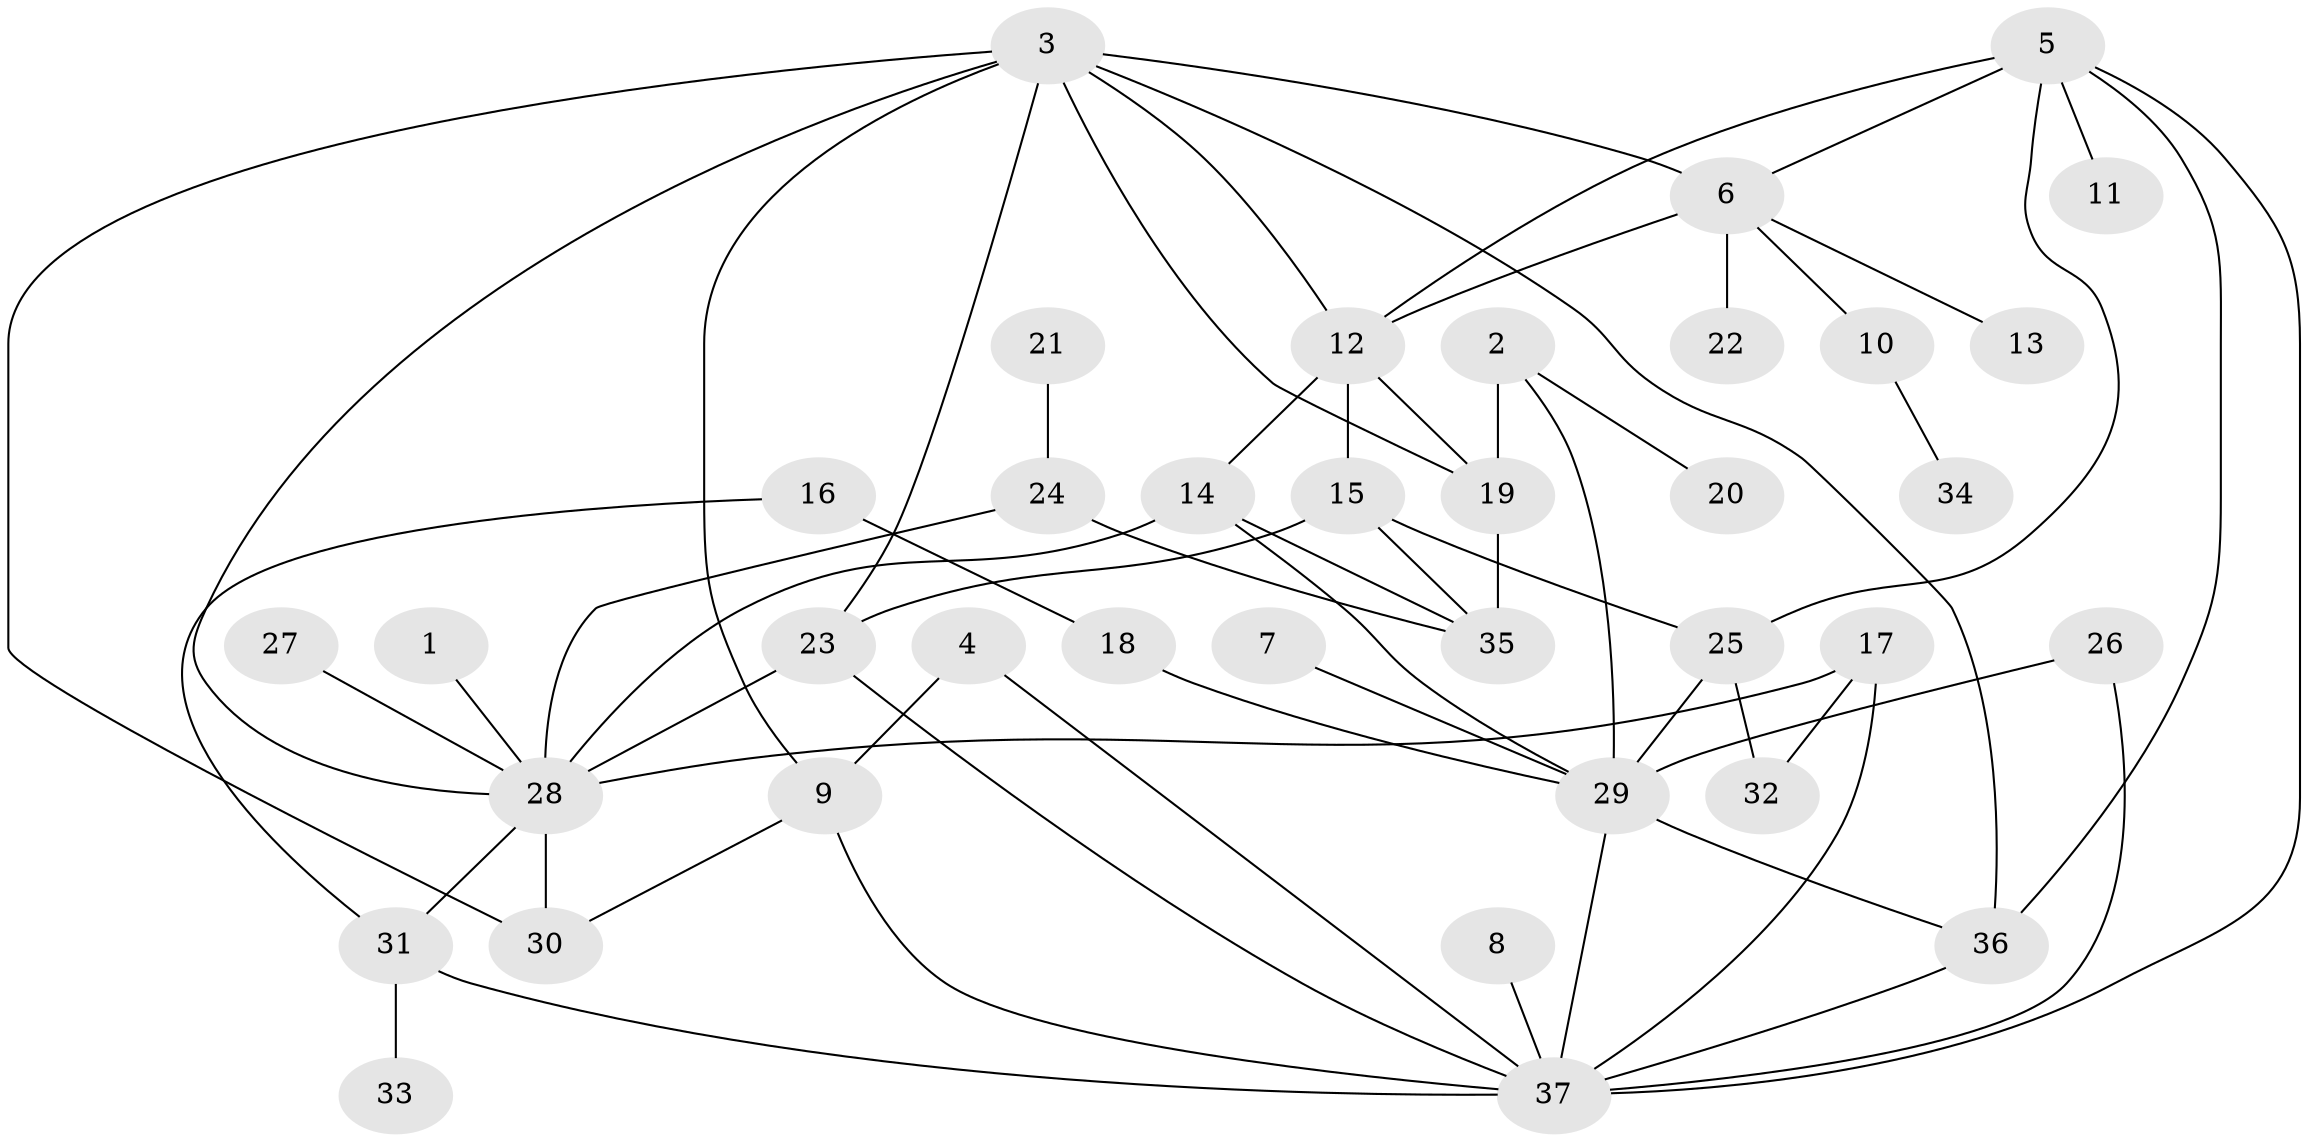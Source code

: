 // original degree distribution, {6: 0.06756756756756757, 3: 0.17567567567567569, 4: 0.16216216216216217, 5: 0.04054054054054054, 2: 0.32432432432432434, 1: 0.21621621621621623, 8: 0.013513513513513514}
// Generated by graph-tools (version 1.1) at 2025/25/03/09/25 03:25:34]
// undirected, 37 vertices, 62 edges
graph export_dot {
graph [start="1"]
  node [color=gray90,style=filled];
  1;
  2;
  3;
  4;
  5;
  6;
  7;
  8;
  9;
  10;
  11;
  12;
  13;
  14;
  15;
  16;
  17;
  18;
  19;
  20;
  21;
  22;
  23;
  24;
  25;
  26;
  27;
  28;
  29;
  30;
  31;
  32;
  33;
  34;
  35;
  36;
  37;
  1 -- 28 [weight=1.0];
  2 -- 19 [weight=1.0];
  2 -- 20 [weight=1.0];
  2 -- 29 [weight=1.0];
  3 -- 6 [weight=2.0];
  3 -- 9 [weight=1.0];
  3 -- 12 [weight=1.0];
  3 -- 19 [weight=1.0];
  3 -- 23 [weight=1.0];
  3 -- 28 [weight=1.0];
  3 -- 30 [weight=2.0];
  3 -- 36 [weight=1.0];
  4 -- 9 [weight=1.0];
  4 -- 37 [weight=1.0];
  5 -- 6 [weight=1.0];
  5 -- 11 [weight=1.0];
  5 -- 12 [weight=1.0];
  5 -- 25 [weight=1.0];
  5 -- 36 [weight=1.0];
  5 -- 37 [weight=1.0];
  6 -- 10 [weight=1.0];
  6 -- 12 [weight=1.0];
  6 -- 13 [weight=1.0];
  6 -- 22 [weight=1.0];
  7 -- 29 [weight=1.0];
  8 -- 37 [weight=1.0];
  9 -- 30 [weight=1.0];
  9 -- 37 [weight=1.0];
  10 -- 34 [weight=1.0];
  12 -- 14 [weight=1.0];
  12 -- 15 [weight=1.0];
  12 -- 19 [weight=1.0];
  14 -- 28 [weight=1.0];
  14 -- 29 [weight=1.0];
  14 -- 35 [weight=1.0];
  15 -- 23 [weight=1.0];
  15 -- 25 [weight=1.0];
  15 -- 35 [weight=1.0];
  16 -- 18 [weight=1.0];
  16 -- 31 [weight=1.0];
  17 -- 28 [weight=2.0];
  17 -- 32 [weight=1.0];
  17 -- 37 [weight=1.0];
  18 -- 29 [weight=1.0];
  19 -- 35 [weight=1.0];
  21 -- 24 [weight=1.0];
  23 -- 28 [weight=1.0];
  23 -- 37 [weight=1.0];
  24 -- 28 [weight=1.0];
  24 -- 35 [weight=1.0];
  25 -- 29 [weight=1.0];
  25 -- 32 [weight=1.0];
  26 -- 29 [weight=1.0];
  26 -- 37 [weight=1.0];
  27 -- 28 [weight=1.0];
  28 -- 30 [weight=1.0];
  28 -- 31 [weight=1.0];
  29 -- 36 [weight=1.0];
  29 -- 37 [weight=1.0];
  31 -- 33 [weight=1.0];
  31 -- 37 [weight=1.0];
  36 -- 37 [weight=1.0];
}
